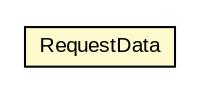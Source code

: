 #!/usr/local/bin/dot
#
# Class diagram 
# Generated by UMLGraph version 5.3 (http://www.umlgraph.org/)
#

digraph G {
	edge [fontname="arial",fontsize=10,labelfontname="arial",labelfontsize=10];
	node [fontname="arial",fontsize=10,shape=plaintext];
	nodesep=0.25;
	ranksep=0.5;
	// context.arch.comm.protocol.RequestData
	c26256 [label=<<table title="context.arch.comm.protocol.RequestData" border="0" cellborder="1" cellspacing="0" cellpadding="2" port="p" bgcolor="lemonChiffon" href="./RequestData.html">
		<tr><td><table border="0" cellspacing="0" cellpadding="1">
<tr><td align="center" balign="center"> RequestData </td></tr>
		</table></td></tr>
		</table>>, fontname="arial", fontcolor="black", fontsize=10.0];
}

